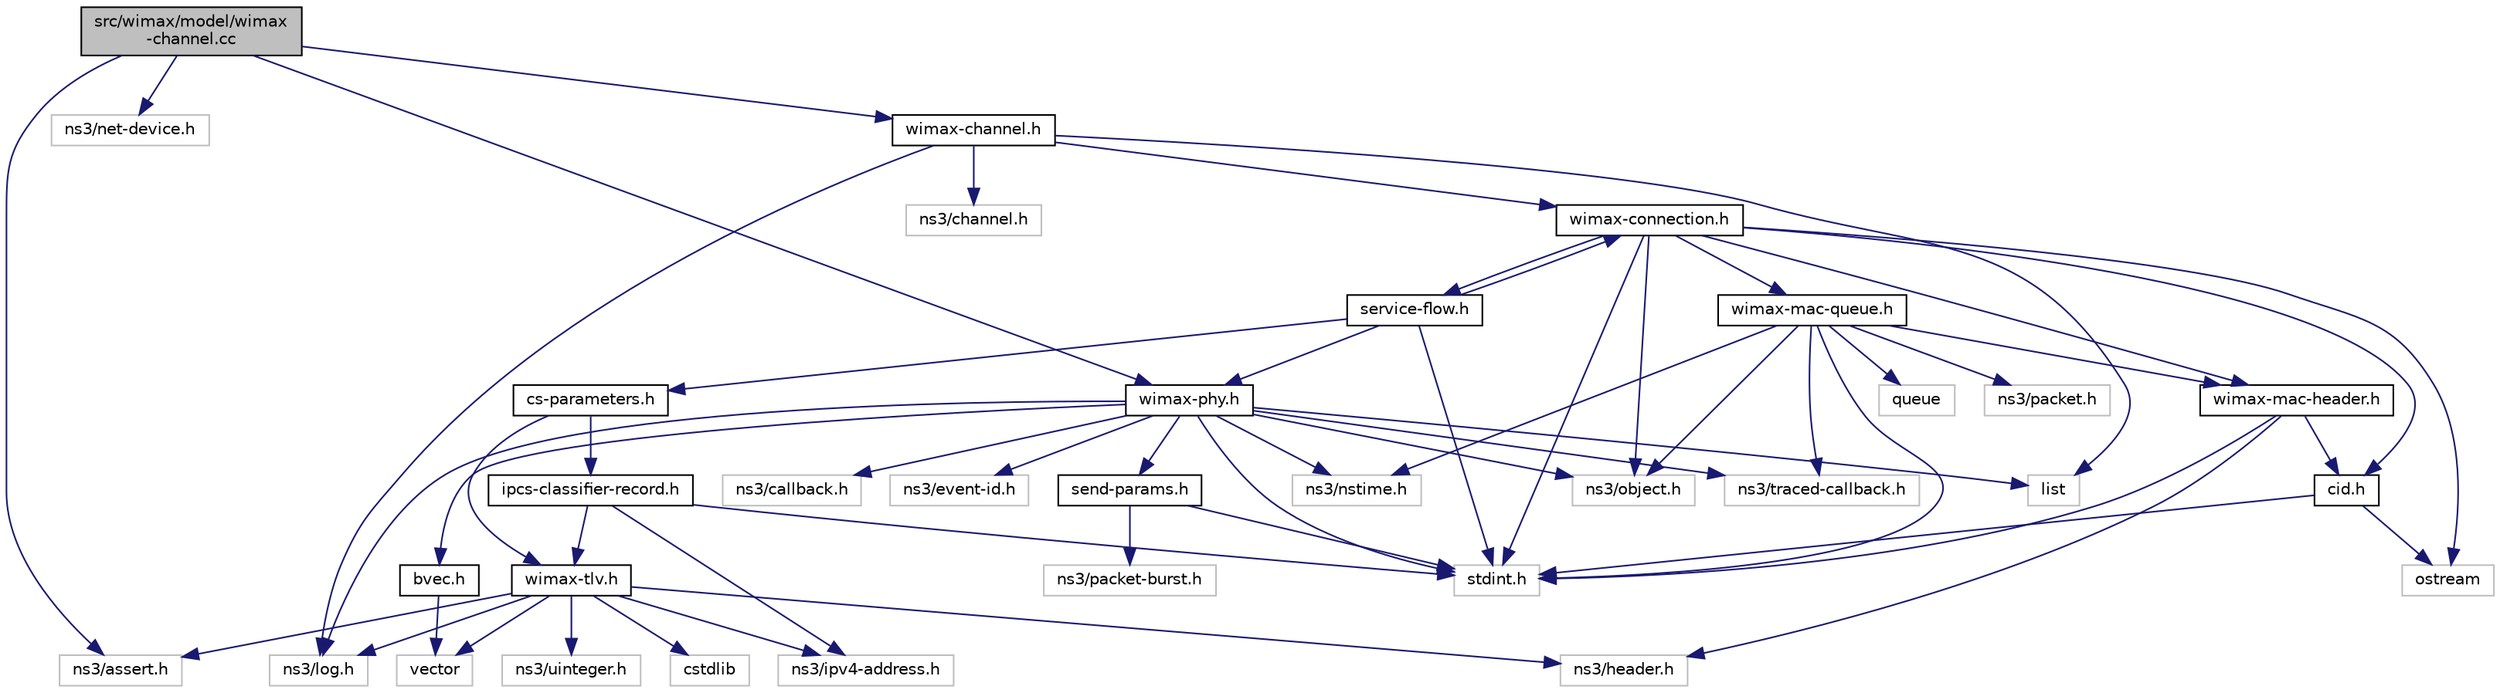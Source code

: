 digraph "src/wimax/model/wimax-channel.cc"
{
 // LATEX_PDF_SIZE
  edge [fontname="Helvetica",fontsize="10",labelfontname="Helvetica",labelfontsize="10"];
  node [fontname="Helvetica",fontsize="10",shape=record];
  Node1 [label="src/wimax/model/wimax\l-channel.cc",height=0.2,width=0.4,color="black", fillcolor="grey75", style="filled", fontcolor="black",tooltip=" "];
  Node1 -> Node2 [color="midnightblue",fontsize="10",style="solid",fontname="Helvetica"];
  Node2 [label="ns3/assert.h",height=0.2,width=0.4,color="grey75", fillcolor="white", style="filled",tooltip=" "];
  Node1 -> Node3 [color="midnightblue",fontsize="10",style="solid",fontname="Helvetica"];
  Node3 [label="ns3/net-device.h",height=0.2,width=0.4,color="grey75", fillcolor="white", style="filled",tooltip=" "];
  Node1 -> Node4 [color="midnightblue",fontsize="10",style="solid",fontname="Helvetica"];
  Node4 [label="wimax-channel.h",height=0.2,width=0.4,color="black", fillcolor="white", style="filled",URL="$wimax-channel_8h.html",tooltip=" "];
  Node4 -> Node5 [color="midnightblue",fontsize="10",style="solid",fontname="Helvetica"];
  Node5 [label="list",height=0.2,width=0.4,color="grey75", fillcolor="white", style="filled",tooltip=" "];
  Node4 -> Node6 [color="midnightblue",fontsize="10",style="solid",fontname="Helvetica"];
  Node6 [label="ns3/channel.h",height=0.2,width=0.4,color="grey75", fillcolor="white", style="filled",tooltip=" "];
  Node4 -> Node7 [color="midnightblue",fontsize="10",style="solid",fontname="Helvetica"];
  Node7 [label="wimax-connection.h",height=0.2,width=0.4,color="black", fillcolor="white", style="filled",URL="$wimax-connection_8h.html",tooltip=" "];
  Node7 -> Node8 [color="midnightblue",fontsize="10",style="solid",fontname="Helvetica"];
  Node8 [label="stdint.h",height=0.2,width=0.4,color="grey75", fillcolor="white", style="filled",tooltip=" "];
  Node7 -> Node9 [color="midnightblue",fontsize="10",style="solid",fontname="Helvetica"];
  Node9 [label="ostream",height=0.2,width=0.4,color="grey75", fillcolor="white", style="filled",tooltip=" "];
  Node7 -> Node10 [color="midnightblue",fontsize="10",style="solid",fontname="Helvetica"];
  Node10 [label="cid.h",height=0.2,width=0.4,color="black", fillcolor="white", style="filled",URL="$cid_8h.html",tooltip=" "];
  Node10 -> Node8 [color="midnightblue",fontsize="10",style="solid",fontname="Helvetica"];
  Node10 -> Node9 [color="midnightblue",fontsize="10",style="solid",fontname="Helvetica"];
  Node7 -> Node11 [color="midnightblue",fontsize="10",style="solid",fontname="Helvetica"];
  Node11 [label="wimax-mac-header.h",height=0.2,width=0.4,color="black", fillcolor="white", style="filled",URL="$wimax-mac-header_8h.html",tooltip=" "];
  Node11 -> Node8 [color="midnightblue",fontsize="10",style="solid",fontname="Helvetica"];
  Node11 -> Node12 [color="midnightblue",fontsize="10",style="solid",fontname="Helvetica"];
  Node12 [label="ns3/header.h",height=0.2,width=0.4,color="grey75", fillcolor="white", style="filled",tooltip=" "];
  Node11 -> Node10 [color="midnightblue",fontsize="10",style="solid",fontname="Helvetica"];
  Node7 -> Node13 [color="midnightblue",fontsize="10",style="solid",fontname="Helvetica"];
  Node13 [label="wimax-mac-queue.h",height=0.2,width=0.4,color="black", fillcolor="white", style="filled",URL="$wimax-mac-queue_8h.html",tooltip=" "];
  Node13 -> Node14 [color="midnightblue",fontsize="10",style="solid",fontname="Helvetica"];
  Node14 [label="queue",height=0.2,width=0.4,color="grey75", fillcolor="white", style="filled",tooltip=" "];
  Node13 -> Node8 [color="midnightblue",fontsize="10",style="solid",fontname="Helvetica"];
  Node13 -> Node11 [color="midnightblue",fontsize="10",style="solid",fontname="Helvetica"];
  Node13 -> Node15 [color="midnightblue",fontsize="10",style="solid",fontname="Helvetica"];
  Node15 [label="ns3/packet.h",height=0.2,width=0.4,color="grey75", fillcolor="white", style="filled",tooltip=" "];
  Node13 -> Node16 [color="midnightblue",fontsize="10",style="solid",fontname="Helvetica"];
  Node16 [label="ns3/object.h",height=0.2,width=0.4,color="grey75", fillcolor="white", style="filled",tooltip=" "];
  Node13 -> Node17 [color="midnightblue",fontsize="10",style="solid",fontname="Helvetica"];
  Node17 [label="ns3/traced-callback.h",height=0.2,width=0.4,color="grey75", fillcolor="white", style="filled",tooltip=" "];
  Node13 -> Node18 [color="midnightblue",fontsize="10",style="solid",fontname="Helvetica"];
  Node18 [label="ns3/nstime.h",height=0.2,width=0.4,color="grey75", fillcolor="white", style="filled",tooltip=" "];
  Node7 -> Node16 [color="midnightblue",fontsize="10",style="solid",fontname="Helvetica"];
  Node7 -> Node19 [color="midnightblue",fontsize="10",style="solid",fontname="Helvetica"];
  Node19 [label="service-flow.h",height=0.2,width=0.4,color="black", fillcolor="white", style="filled",URL="$service-flow_8h.html",tooltip=" "];
  Node19 -> Node8 [color="midnightblue",fontsize="10",style="solid",fontname="Helvetica"];
  Node19 -> Node20 [color="midnightblue",fontsize="10",style="solid",fontname="Helvetica"];
  Node20 [label="wimax-phy.h",height=0.2,width=0.4,color="black", fillcolor="white", style="filled",URL="$wimax-phy_8h.html",tooltip=" "];
  Node20 -> Node8 [color="midnightblue",fontsize="10",style="solid",fontname="Helvetica"];
  Node20 -> Node5 [color="midnightblue",fontsize="10",style="solid",fontname="Helvetica"];
  Node20 -> Node21 [color="midnightblue",fontsize="10",style="solid",fontname="Helvetica"];
  Node21 [label="ns3/callback.h",height=0.2,width=0.4,color="grey75", fillcolor="white", style="filled",tooltip=" "];
  Node20 -> Node18 [color="midnightblue",fontsize="10",style="solid",fontname="Helvetica"];
  Node20 -> Node22 [color="midnightblue",fontsize="10",style="solid",fontname="Helvetica"];
  Node22 [label="ns3/event-id.h",height=0.2,width=0.4,color="grey75", fillcolor="white", style="filled",tooltip=" "];
  Node20 -> Node23 [color="midnightblue",fontsize="10",style="solid",fontname="Helvetica"];
  Node23 [label="bvec.h",height=0.2,width=0.4,color="black", fillcolor="white", style="filled",URL="$bvec_8h.html",tooltip=" "];
  Node23 -> Node24 [color="midnightblue",fontsize="10",style="solid",fontname="Helvetica"];
  Node24 [label="vector",height=0.2,width=0.4,color="grey75", fillcolor="white", style="filled",tooltip=" "];
  Node20 -> Node25 [color="midnightblue",fontsize="10",style="solid",fontname="Helvetica"];
  Node25 [label="send-params.h",height=0.2,width=0.4,color="black", fillcolor="white", style="filled",URL="$send-params_8h.html",tooltip=" "];
  Node25 -> Node8 [color="midnightblue",fontsize="10",style="solid",fontname="Helvetica"];
  Node25 -> Node26 [color="midnightblue",fontsize="10",style="solid",fontname="Helvetica"];
  Node26 [label="ns3/packet-burst.h",height=0.2,width=0.4,color="grey75", fillcolor="white", style="filled",tooltip=" "];
  Node20 -> Node27 [color="midnightblue",fontsize="10",style="solid",fontname="Helvetica"];
  Node27 [label="ns3/log.h",height=0.2,width=0.4,color="grey75", fillcolor="white", style="filled",tooltip=" "];
  Node20 -> Node16 [color="midnightblue",fontsize="10",style="solid",fontname="Helvetica"];
  Node20 -> Node17 [color="midnightblue",fontsize="10",style="solid",fontname="Helvetica"];
  Node19 -> Node7 [color="midnightblue",fontsize="10",style="solid",fontname="Helvetica"];
  Node19 -> Node28 [color="midnightblue",fontsize="10",style="solid",fontname="Helvetica"];
  Node28 [label="cs-parameters.h",height=0.2,width=0.4,color="black", fillcolor="white", style="filled",URL="$cs-parameters_8h.html",tooltip=" "];
  Node28 -> Node29 [color="midnightblue",fontsize="10",style="solid",fontname="Helvetica"];
  Node29 [label="ipcs-classifier-record.h",height=0.2,width=0.4,color="black", fillcolor="white", style="filled",URL="$ipcs-classifier-record_8h.html",tooltip=" "];
  Node29 -> Node8 [color="midnightblue",fontsize="10",style="solid",fontname="Helvetica"];
  Node29 -> Node30 [color="midnightblue",fontsize="10",style="solid",fontname="Helvetica"];
  Node30 [label="ns3/ipv4-address.h",height=0.2,width=0.4,color="grey75", fillcolor="white", style="filled",tooltip=" "];
  Node29 -> Node31 [color="midnightblue",fontsize="10",style="solid",fontname="Helvetica"];
  Node31 [label="wimax-tlv.h",height=0.2,width=0.4,color="black", fillcolor="white", style="filled",URL="$wimax-tlv_8h.html",tooltip=" "];
  Node31 -> Node30 [color="midnightblue",fontsize="10",style="solid",fontname="Helvetica"];
  Node31 -> Node32 [color="midnightblue",fontsize="10",style="solid",fontname="Helvetica"];
  Node32 [label="cstdlib",height=0.2,width=0.4,color="grey75", fillcolor="white", style="filled",tooltip=" "];
  Node31 -> Node27 [color="midnightblue",fontsize="10",style="solid",fontname="Helvetica"];
  Node31 -> Node2 [color="midnightblue",fontsize="10",style="solid",fontname="Helvetica"];
  Node31 -> Node33 [color="midnightblue",fontsize="10",style="solid",fontname="Helvetica"];
  Node33 [label="ns3/uinteger.h",height=0.2,width=0.4,color="grey75", fillcolor="white", style="filled",tooltip=" "];
  Node31 -> Node12 [color="midnightblue",fontsize="10",style="solid",fontname="Helvetica"];
  Node31 -> Node24 [color="midnightblue",fontsize="10",style="solid",fontname="Helvetica"];
  Node28 -> Node31 [color="midnightblue",fontsize="10",style="solid",fontname="Helvetica"];
  Node4 -> Node27 [color="midnightblue",fontsize="10",style="solid",fontname="Helvetica"];
  Node1 -> Node20 [color="midnightblue",fontsize="10",style="solid",fontname="Helvetica"];
}
